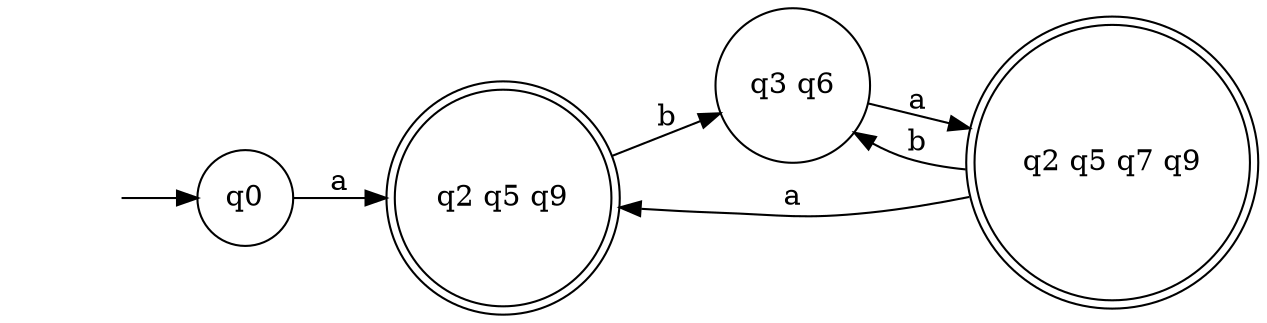 digraph G {
  rankdir=LR;
  node [shape=circle] q0;
  node [shape=doublecircle, label="q2 q5 q9"]; q2;
  node [shape=circle, label="q3 q6"]; q3;
  node [shape=doublecircle, label="q2 q5 q7 q9"]; q7;
  

  q0 -> q2 [label="a"];
  q2 -> q3 [label="b"];
  q3 -> q7 [label="a"];
  
  q7 -> q2 [label="a"];
  q7 -> q3 [label="b"];

  node [shape=none, label=""]; 0;
  0 -> q0 [label=""];
}